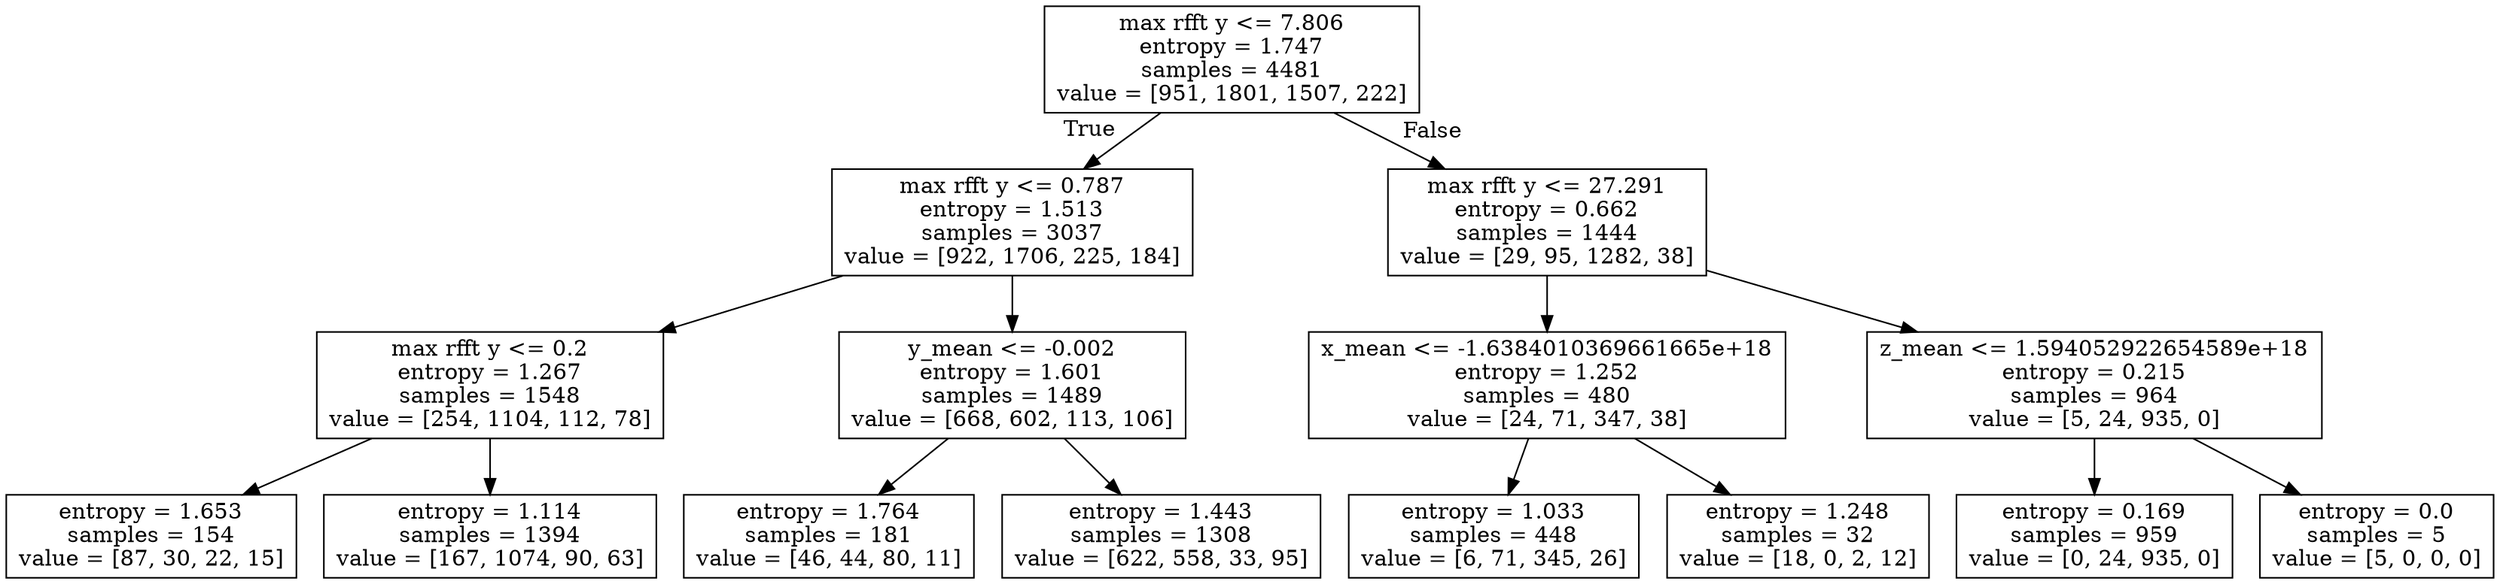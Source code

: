 digraph Tree {
node [shape=box] ;
0 [label="max rfft y <= 7.806\nentropy = 1.747\nsamples = 4481\nvalue = [951, 1801, 1507, 222]"] ;
1 [label="max rfft y <= 0.787\nentropy = 1.513\nsamples = 3037\nvalue = [922, 1706, 225, 184]"] ;
0 -> 1 [labeldistance=2.5, labelangle=45, headlabel="True"] ;
2 [label="max rfft y <= 0.2\nentropy = 1.267\nsamples = 1548\nvalue = [254, 1104, 112, 78]"] ;
1 -> 2 ;
3 [label="entropy = 1.653\nsamples = 154\nvalue = [87, 30, 22, 15]"] ;
2 -> 3 ;
4 [label="entropy = 1.114\nsamples = 1394\nvalue = [167, 1074, 90, 63]"] ;
2 -> 4 ;
5 [label="y_mean <= -0.002\nentropy = 1.601\nsamples = 1489\nvalue = [668, 602, 113, 106]"] ;
1 -> 5 ;
6 [label="entropy = 1.764\nsamples = 181\nvalue = [46, 44, 80, 11]"] ;
5 -> 6 ;
7 [label="entropy = 1.443\nsamples = 1308\nvalue = [622, 558, 33, 95]"] ;
5 -> 7 ;
8 [label="max rfft y <= 27.291\nentropy = 0.662\nsamples = 1444\nvalue = [29, 95, 1282, 38]"] ;
0 -> 8 [labeldistance=2.5, labelangle=-45, headlabel="False"] ;
9 [label="x_mean <= -1.6384010369661665e+18\nentropy = 1.252\nsamples = 480\nvalue = [24, 71, 347, 38]"] ;
8 -> 9 ;
10 [label="entropy = 1.033\nsamples = 448\nvalue = [6, 71, 345, 26]"] ;
9 -> 10 ;
11 [label="entropy = 1.248\nsamples = 32\nvalue = [18, 0, 2, 12]"] ;
9 -> 11 ;
12 [label="z_mean <= 1.594052922654589e+18\nentropy = 0.215\nsamples = 964\nvalue = [5, 24, 935, 0]"] ;
8 -> 12 ;
13 [label="entropy = 0.169\nsamples = 959\nvalue = [0, 24, 935, 0]"] ;
12 -> 13 ;
14 [label="entropy = 0.0\nsamples = 5\nvalue = [5, 0, 0, 0]"] ;
12 -> 14 ;
}